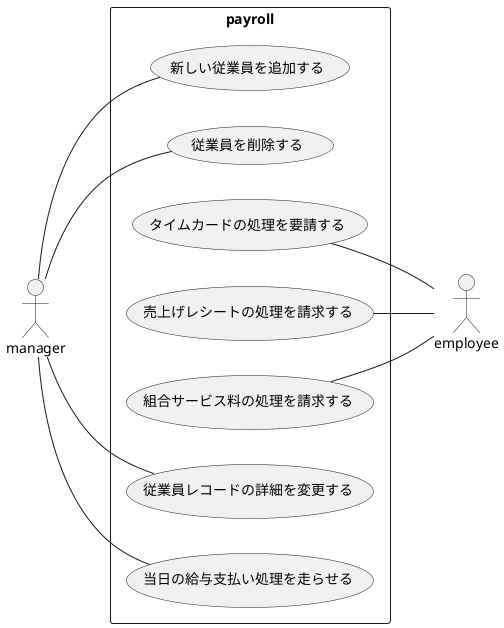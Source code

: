 @startuml
left to right direction
skinparam packageStyle rectangle
actor manager
actor employee
rectangle payroll {
  manager -- (新しい従業員を追加する)
  manager -- (従業員を削除する)
  (タイムカードの処理を要請する) -- employee
  (売上げレシートの処理を請求する) -- employee
  (組合サービス料の処理を請求する) -- employee
  manager -- (従業員レコードの詳細を変更する)
  manager -- (当日の給与支払い処理を走らせる)
}
@enduml